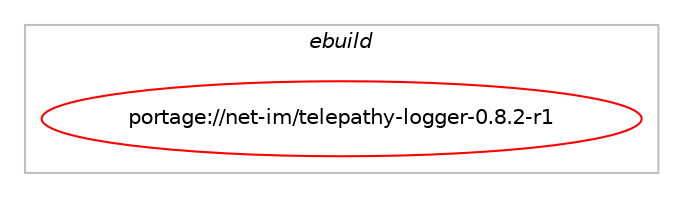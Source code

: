 digraph prolog {

# *************
# Graph options
# *************

newrank=true;
concentrate=true;
compound=true;
graph [rankdir=LR,fontname=Helvetica,fontsize=10,ranksep=1.5];#, ranksep=2.5, nodesep=0.2];
edge  [arrowhead=vee];
node  [fontname=Helvetica,fontsize=10];

# **********
# The ebuild
# **********

subgraph cluster_leftcol {
color=gray;
label=<<i>ebuild</i>>;
id [label="portage://net-im/telepathy-logger-0.8.2-r1", color=red, width=4, href="../net-im/telepathy-logger-0.8.2-r1.svg"];
}

# ****************
# The dependencies
# ****************

subgraph cluster_midcol {
color=gray;
label=<<i>dependencies</i>>;
subgraph cluster_compile {
fillcolor="#eeeeee";
style=filled;
label=<<i>compile</i>>;
# *** BEGIN UNKNOWN DEPENDENCY TYPE (TODO) ***
# id -> equal(use_conditional_group(positive,introspection,portage://net-im/telepathy-logger-0.8.2-r1,[package_dependency(portage://net-im/telepathy-logger-0.8.2-r1,install,no,dev-libs,gobject-introspection,greaterequal,[0.9.6,,,0.9.6],[],[])]))
# *** END UNKNOWN DEPENDENCY TYPE (TODO) ***

# *** BEGIN UNKNOWN DEPENDENCY TYPE (TODO) ***
# id -> equal(package_dependency(portage://net-im/telepathy-logger-0.8.2-r1,install,no,dev-db,sqlite,none,[,,],[slot(3)],[]))
# *** END UNKNOWN DEPENDENCY TYPE (TODO) ***

# *** BEGIN UNKNOWN DEPENDENCY TYPE (TODO) ***
# id -> equal(package_dependency(portage://net-im/telepathy-logger-0.8.2-r1,install,no,dev-libs,dbus-glib,greaterequal,[0.82,,,0.82],[],[]))
# *** END UNKNOWN DEPENDENCY TYPE (TODO) ***

# *** BEGIN UNKNOWN DEPENDENCY TYPE (TODO) ***
# id -> equal(package_dependency(portage://net-im/telepathy-logger-0.8.2-r1,install,no,dev-libs,glib,greaterequal,[2.28,,,2.28],[slot(2)],[]))
# *** END UNKNOWN DEPENDENCY TYPE (TODO) ***

# *** BEGIN UNKNOWN DEPENDENCY TYPE (TODO) ***
# id -> equal(package_dependency(portage://net-im/telepathy-logger-0.8.2-r1,install,no,dev-libs,libxml2,none,[,,],[],[]))
# *** END UNKNOWN DEPENDENCY TYPE (TODO) ***

# *** BEGIN UNKNOWN DEPENDENCY TYPE (TODO) ***
# id -> equal(package_dependency(portage://net-im/telepathy-logger-0.8.2-r1,install,no,dev-libs,libxslt,none,[,,],[],[]))
# *** END UNKNOWN DEPENDENCY TYPE (TODO) ***

# *** BEGIN UNKNOWN DEPENDENCY TYPE (TODO) ***
# id -> equal(package_dependency(portage://net-im/telepathy-logger-0.8.2-r1,install,no,dev-util,desktop-file-utils,none,[,,],[],[]))
# *** END UNKNOWN DEPENDENCY TYPE (TODO) ***

# *** BEGIN UNKNOWN DEPENDENCY TYPE (TODO) ***
# id -> equal(package_dependency(portage://net-im/telepathy-logger-0.8.2-r1,install,no,net-libs,telepathy-glib,greaterequal,[0.19.2,,,0.19.2],[],[use(optenable(introspection),none)]))
# *** END UNKNOWN DEPENDENCY TYPE (TODO) ***

# *** BEGIN UNKNOWN DEPENDENCY TYPE (TODO) ***
# id -> equal(package_dependency(portage://net-im/telepathy-logger-0.8.2-r1,install,no,sys-apps,dbus,greaterequal,[1.1,,,1.1],[],[]))
# *** END UNKNOWN DEPENDENCY TYPE (TODO) ***

# *** BEGIN UNKNOWN DEPENDENCY TYPE (TODO) ***
# id -> equal(package_dependency(portage://net-im/telepathy-logger-0.8.2-r1,install,no,x11-misc,shared-mime-info,none,[,,],[],[]))
# *** END UNKNOWN DEPENDENCY TYPE (TODO) ***

}
subgraph cluster_compileandrun {
fillcolor="#eeeeee";
style=filled;
label=<<i>compile and run</i>>;
}
subgraph cluster_run {
fillcolor="#eeeeee";
style=filled;
label=<<i>run</i>>;
# *** BEGIN UNKNOWN DEPENDENCY TYPE (TODO) ***
# id -> equal(use_conditional_group(positive,introspection,portage://net-im/telepathy-logger-0.8.2-r1,[package_dependency(portage://net-im/telepathy-logger-0.8.2-r1,run,no,dev-libs,gobject-introspection,greaterequal,[0.9.6,,,0.9.6],[],[])]))
# *** END UNKNOWN DEPENDENCY TYPE (TODO) ***

# *** BEGIN UNKNOWN DEPENDENCY TYPE (TODO) ***
# id -> equal(package_dependency(portage://net-im/telepathy-logger-0.8.2-r1,run,no,dev-db,sqlite,none,[,,],[slot(3)],[]))
# *** END UNKNOWN DEPENDENCY TYPE (TODO) ***

# *** BEGIN UNKNOWN DEPENDENCY TYPE (TODO) ***
# id -> equal(package_dependency(portage://net-im/telepathy-logger-0.8.2-r1,run,no,dev-libs,dbus-glib,greaterequal,[0.82,,,0.82],[],[]))
# *** END UNKNOWN DEPENDENCY TYPE (TODO) ***

# *** BEGIN UNKNOWN DEPENDENCY TYPE (TODO) ***
# id -> equal(package_dependency(portage://net-im/telepathy-logger-0.8.2-r1,run,no,dev-libs,glib,greaterequal,[2.28,,,2.28],[slot(2)],[]))
# *** END UNKNOWN DEPENDENCY TYPE (TODO) ***

# *** BEGIN UNKNOWN DEPENDENCY TYPE (TODO) ***
# id -> equal(package_dependency(portage://net-im/telepathy-logger-0.8.2-r1,run,no,dev-libs,libxml2,none,[,,],[],[]))
# *** END UNKNOWN DEPENDENCY TYPE (TODO) ***

# *** BEGIN UNKNOWN DEPENDENCY TYPE (TODO) ***
# id -> equal(package_dependency(portage://net-im/telepathy-logger-0.8.2-r1,run,no,dev-libs,libxslt,none,[,,],[],[]))
# *** END UNKNOWN DEPENDENCY TYPE (TODO) ***

# *** BEGIN UNKNOWN DEPENDENCY TYPE (TODO) ***
# id -> equal(package_dependency(portage://net-im/telepathy-logger-0.8.2-r1,run,no,net-libs,telepathy-glib,greaterequal,[0.19.2,,,0.19.2],[],[use(optenable(introspection),none)]))
# *** END UNKNOWN DEPENDENCY TYPE (TODO) ***

# *** BEGIN UNKNOWN DEPENDENCY TYPE (TODO) ***
# id -> equal(package_dependency(portage://net-im/telepathy-logger-0.8.2-r1,run,no,sys-apps,dbus,greaterequal,[1.1,,,1.1],[],[]))
# *** END UNKNOWN DEPENDENCY TYPE (TODO) ***

}
}

# **************
# The candidates
# **************

subgraph cluster_choices {
rank=same;
color=gray;
label=<<i>candidates</i>>;

}

}
